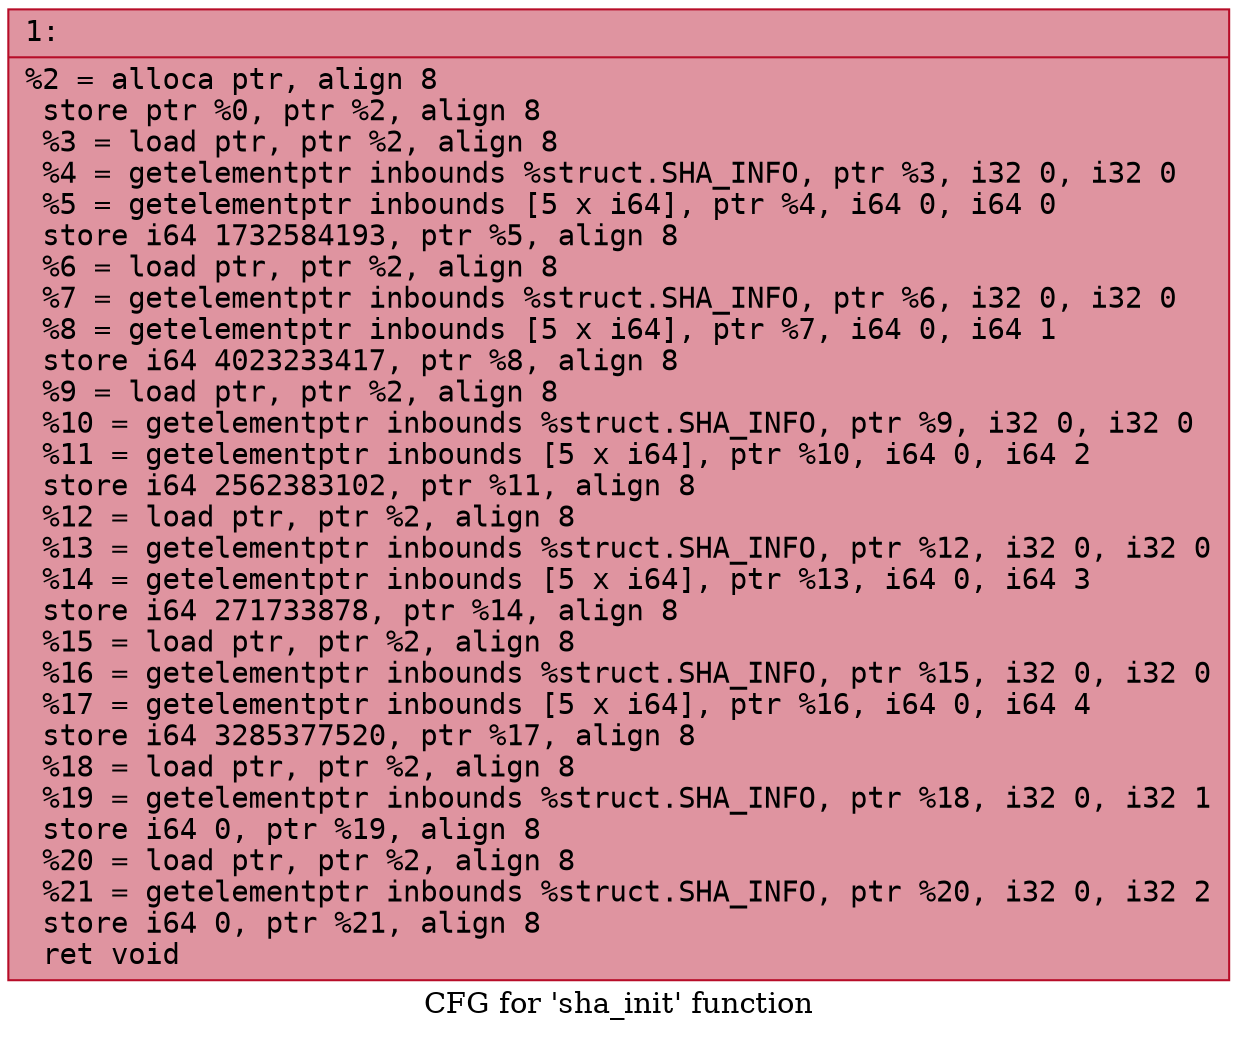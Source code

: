 digraph "CFG for 'sha_init' function" {
	label="CFG for 'sha_init' function";

	Node0x600001335f40 [shape=record,color="#b70d28ff", style=filled, fillcolor="#b70d2870" fontname="Courier",label="{1:\l|  %2 = alloca ptr, align 8\l  store ptr %0, ptr %2, align 8\l  %3 = load ptr, ptr %2, align 8\l  %4 = getelementptr inbounds %struct.SHA_INFO, ptr %3, i32 0, i32 0\l  %5 = getelementptr inbounds [5 x i64], ptr %4, i64 0, i64 0\l  store i64 1732584193, ptr %5, align 8\l  %6 = load ptr, ptr %2, align 8\l  %7 = getelementptr inbounds %struct.SHA_INFO, ptr %6, i32 0, i32 0\l  %8 = getelementptr inbounds [5 x i64], ptr %7, i64 0, i64 1\l  store i64 4023233417, ptr %8, align 8\l  %9 = load ptr, ptr %2, align 8\l  %10 = getelementptr inbounds %struct.SHA_INFO, ptr %9, i32 0, i32 0\l  %11 = getelementptr inbounds [5 x i64], ptr %10, i64 0, i64 2\l  store i64 2562383102, ptr %11, align 8\l  %12 = load ptr, ptr %2, align 8\l  %13 = getelementptr inbounds %struct.SHA_INFO, ptr %12, i32 0, i32 0\l  %14 = getelementptr inbounds [5 x i64], ptr %13, i64 0, i64 3\l  store i64 271733878, ptr %14, align 8\l  %15 = load ptr, ptr %2, align 8\l  %16 = getelementptr inbounds %struct.SHA_INFO, ptr %15, i32 0, i32 0\l  %17 = getelementptr inbounds [5 x i64], ptr %16, i64 0, i64 4\l  store i64 3285377520, ptr %17, align 8\l  %18 = load ptr, ptr %2, align 8\l  %19 = getelementptr inbounds %struct.SHA_INFO, ptr %18, i32 0, i32 1\l  store i64 0, ptr %19, align 8\l  %20 = load ptr, ptr %2, align 8\l  %21 = getelementptr inbounds %struct.SHA_INFO, ptr %20, i32 0, i32 2\l  store i64 0, ptr %21, align 8\l  ret void\l}"];
}
